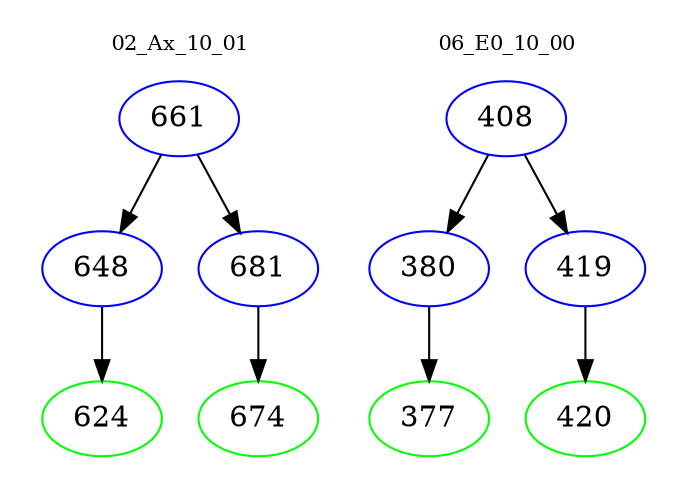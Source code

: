 digraph{
subgraph cluster_0 {
color = white
label = "02_Ax_10_01";
fontsize=10;
T0_661 [label="661", color="blue"]
T0_661 -> T0_648 [color="black"]
T0_648 [label="648", color="blue"]
T0_648 -> T0_624 [color="black"]
T0_624 [label="624", color="green"]
T0_661 -> T0_681 [color="black"]
T0_681 [label="681", color="blue"]
T0_681 -> T0_674 [color="black"]
T0_674 [label="674", color="green"]
}
subgraph cluster_1 {
color = white
label = "06_E0_10_00";
fontsize=10;
T1_408 [label="408", color="blue"]
T1_408 -> T1_380 [color="black"]
T1_380 [label="380", color="blue"]
T1_380 -> T1_377 [color="black"]
T1_377 [label="377", color="green"]
T1_408 -> T1_419 [color="black"]
T1_419 [label="419", color="blue"]
T1_419 -> T1_420 [color="black"]
T1_420 [label="420", color="green"]
}
}
